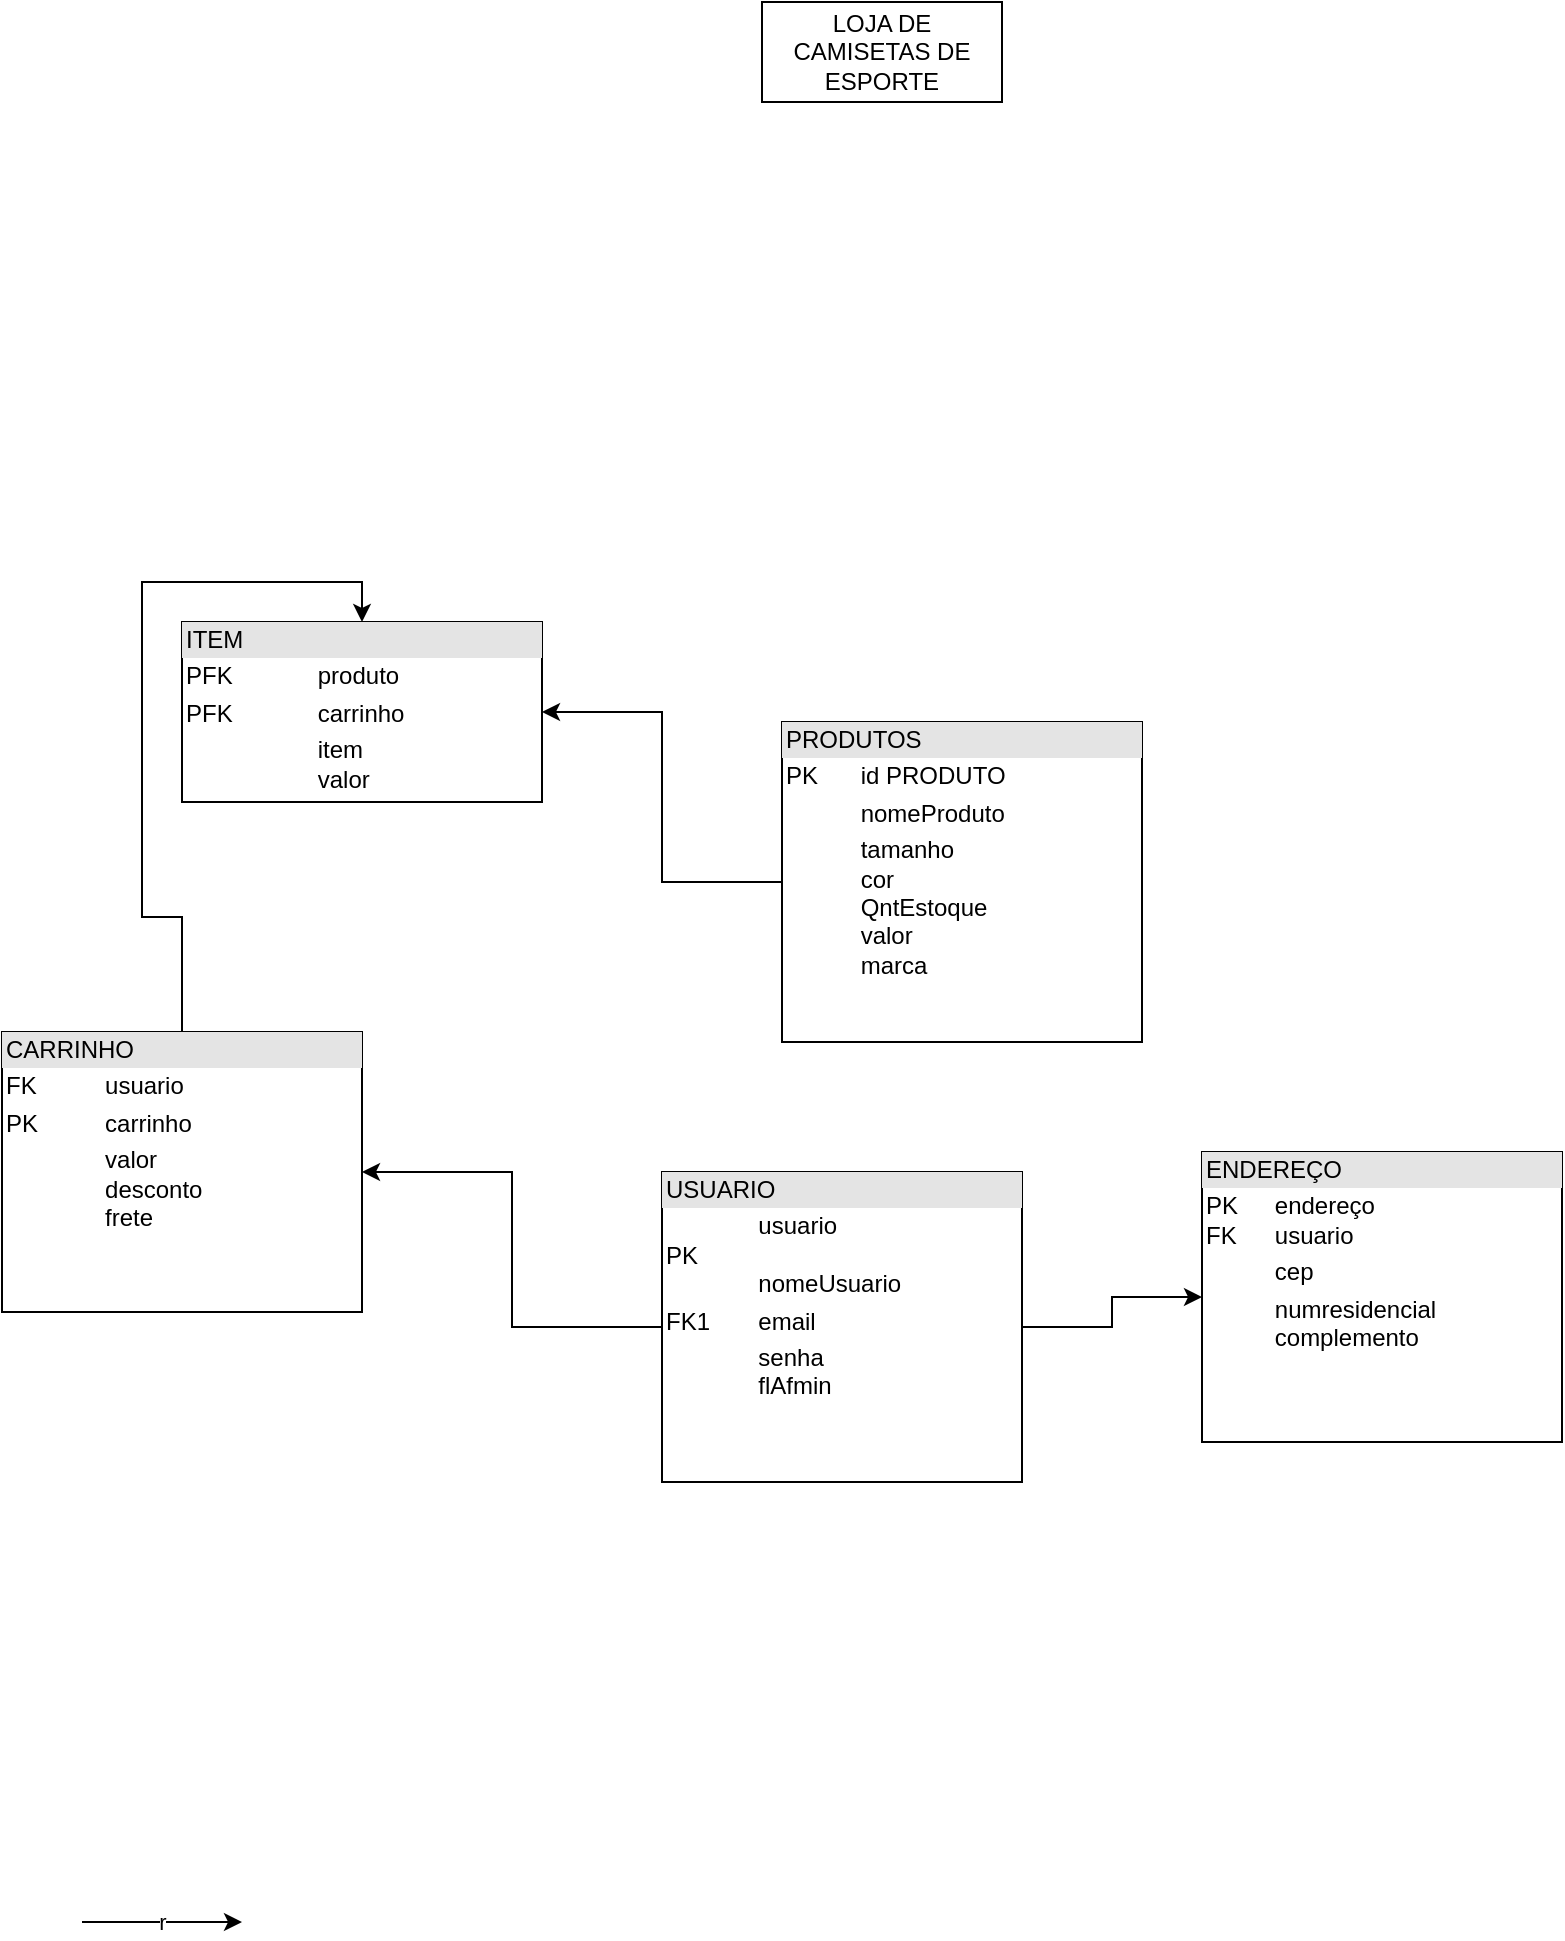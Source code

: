 <mxfile version="20.8.23" type="github">
  <diagram name="Página-1" id="QV9OyJ6WM-OUSLe9Kgma">
    <mxGraphModel dx="1886" dy="788" grid="1" gridSize="10" guides="1" tooltips="1" connect="1" arrows="1" fold="1" page="1" pageScale="1" pageWidth="827" pageHeight="1169" math="0" shadow="0">
      <root>
        <mxCell id="0" />
        <mxCell id="1" parent="0" />
        <mxCell id="BrylzMbHflq9uRsznijv-2" value="LOJA DE CAMISETAS DE ESPORTE" style="rounded=0;whiteSpace=wrap;html=1;" parent="1" vertex="1">
          <mxGeometry x="380" width="120" height="50" as="geometry" />
        </mxCell>
        <mxCell id="y2k0_KToHDkStj43ko6D-35" style="edgeStyle=orthogonalEdgeStyle;rounded=0;orthogonalLoop=1;jettySize=auto;html=1;entryX=1;entryY=0.5;entryDx=0;entryDy=0;" parent="1" source="y2k0_KToHDkStj43ko6D-22" target="y2k0_KToHDkStj43ko6D-32" edge="1">
          <mxGeometry relative="1" as="geometry" />
        </mxCell>
        <mxCell id="y2k0_KToHDkStj43ko6D-22" value="&lt;div style=&quot;box-sizing:border-box;width:100%;background:#e4e4e4;padding:2px;&quot;&gt;PRODUTOS&lt;/div&gt;&lt;table style=&quot;width:100%;font-size:1em;&quot; cellpadding=&quot;2&quot; cellspacing=&quot;0&quot;&gt;&lt;tbody&gt;&lt;tr&gt;&lt;td&gt;PK&lt;/td&gt;&lt;td&gt;id PRODUTO&lt;/td&gt;&lt;/tr&gt;&lt;tr&gt;&lt;td&gt;&lt;br&gt;&lt;/td&gt;&lt;td&gt;nomeProduto&lt;/td&gt;&lt;/tr&gt;&lt;tr&gt;&lt;td&gt;&lt;/td&gt;&lt;td&gt;tamanho&lt;br&gt;cor&lt;br&gt;QntEstoque&lt;br&gt;valor&lt;br&gt;marca&lt;br&gt;&lt;br&gt;&lt;/td&gt;&lt;/tr&gt;&lt;/tbody&gt;&lt;/table&gt;" style="verticalAlign=top;align=left;overflow=fill;html=1;" parent="1" vertex="1">
          <mxGeometry x="390" y="360" width="180" height="160" as="geometry" />
        </mxCell>
        <mxCell id="y2k0_KToHDkStj43ko6D-40" style="edgeStyle=orthogonalEdgeStyle;rounded=0;orthogonalLoop=1;jettySize=auto;html=1;entryX=0.5;entryY=0;entryDx=0;entryDy=0;" parent="1" source="y2k0_KToHDkStj43ko6D-24" target="y2k0_KToHDkStj43ko6D-32" edge="1">
          <mxGeometry relative="1" as="geometry">
            <mxPoint x="140" y="620" as="targetPoint" />
          </mxGeometry>
        </mxCell>
        <mxCell id="y2k0_KToHDkStj43ko6D-24" value="&lt;div style=&quot;box-sizing:border-box;width:100%;background:#e4e4e4;padding:2px;&quot;&gt;CARRINHO&lt;/div&gt;&lt;table style=&quot;width:100%;font-size:1em;&quot; cellpadding=&quot;2&quot; cellspacing=&quot;0&quot;&gt;&lt;tbody&gt;&lt;tr&gt;&lt;td&gt;FK&lt;/td&gt;&lt;td&gt;usuario&lt;/td&gt;&lt;/tr&gt;&lt;tr&gt;&lt;td&gt;PK&lt;/td&gt;&lt;td&gt;carrinho&lt;/td&gt;&lt;/tr&gt;&lt;tr&gt;&lt;td&gt;&lt;/td&gt;&lt;td&gt;valor&lt;br&gt;desconto&lt;br&gt;frete&lt;/td&gt;&lt;/tr&gt;&lt;/tbody&gt;&lt;/table&gt;" style="verticalAlign=top;align=left;overflow=fill;html=1;" parent="1" vertex="1">
          <mxGeometry y="515" width="180" height="140" as="geometry" />
        </mxCell>
        <mxCell id="y2k0_KToHDkStj43ko6D-27" value="&lt;div style=&quot;box-sizing:border-box;width:100%;background:#e4e4e4;padding:2px;&quot;&gt;ENDEREÇO&lt;/div&gt;&lt;table style=&quot;width:100%;font-size:1em;&quot; cellpadding=&quot;2&quot; cellspacing=&quot;0&quot;&gt;&lt;tbody&gt;&lt;tr&gt;&lt;td&gt;PK&lt;br&gt;FK&lt;/td&gt;&lt;td&gt;endereço&lt;br&gt;usuario&lt;/td&gt;&lt;/tr&gt;&lt;tr&gt;&lt;td&gt;&lt;br&gt;&lt;/td&gt;&lt;td&gt;cep&lt;/td&gt;&lt;/tr&gt;&lt;tr&gt;&lt;td&gt;&lt;/td&gt;&lt;td&gt;numresidencial&lt;br&gt;complemento&lt;br&gt;&lt;/td&gt;&lt;/tr&gt;&lt;/tbody&gt;&lt;/table&gt;" style="verticalAlign=top;align=left;overflow=fill;html=1;" parent="1" vertex="1">
          <mxGeometry x="600" y="575" width="180" height="145" as="geometry" />
        </mxCell>
        <mxCell id="y2k0_KToHDkStj43ko6D-36" style="edgeStyle=orthogonalEdgeStyle;rounded=0;orthogonalLoop=1;jettySize=auto;html=1;entryX=1;entryY=0.5;entryDx=0;entryDy=0;" parent="1" source="y2k0_KToHDkStj43ko6D-29" target="y2k0_KToHDkStj43ko6D-24" edge="1">
          <mxGeometry relative="1" as="geometry" />
        </mxCell>
        <mxCell id="y2k0_KToHDkStj43ko6D-37" style="edgeStyle=orthogonalEdgeStyle;rounded=0;orthogonalLoop=1;jettySize=auto;html=1;entryX=0;entryY=0.5;entryDx=0;entryDy=0;" parent="1" source="y2k0_KToHDkStj43ko6D-29" target="y2k0_KToHDkStj43ko6D-27" edge="1">
          <mxGeometry relative="1" as="geometry" />
        </mxCell>
        <mxCell id="y2k0_KToHDkStj43ko6D-29" value="&lt;div style=&quot;box-sizing:border-box;width:100%;background:#e4e4e4;padding:2px;&quot;&gt;USUARIO&lt;/div&gt;&lt;table style=&quot;width:100%;font-size:1em;&quot; cellpadding=&quot;2&quot; cellspacing=&quot;0&quot;&gt;&lt;tbody&gt;&lt;tr&gt;&lt;td&gt;PK&lt;/td&gt;&lt;td&gt;usuario&lt;br&gt;&lt;br&gt;nomeUsuario&lt;/td&gt;&lt;/tr&gt;&lt;tr&gt;&lt;td&gt;FK1&lt;/td&gt;&lt;td&gt;email&lt;/td&gt;&lt;/tr&gt;&lt;tr&gt;&lt;td&gt;&lt;/td&gt;&lt;td&gt;senha&lt;br&gt;flAfmin&lt;/td&gt;&lt;/tr&gt;&lt;/tbody&gt;&lt;/table&gt;" style="verticalAlign=top;align=left;overflow=fill;html=1;" parent="1" vertex="1">
          <mxGeometry x="330" y="585" width="180" height="155" as="geometry" />
        </mxCell>
        <mxCell id="y2k0_KToHDkStj43ko6D-32" value="&lt;div style=&quot;box-sizing:border-box;width:100%;background:#e4e4e4;padding:2px;&quot;&gt;ITEM&lt;/div&gt;&lt;table style=&quot;width:100%;font-size:1em;&quot; cellpadding=&quot;2&quot; cellspacing=&quot;0&quot;&gt;&lt;tbody&gt;&lt;tr&gt;&lt;td&gt;PFK&lt;/td&gt;&lt;td&gt;produto&lt;/td&gt;&lt;/tr&gt;&lt;tr&gt;&lt;td&gt;PFK&lt;/td&gt;&lt;td&gt;carrinho&lt;/td&gt;&lt;/tr&gt;&lt;tr&gt;&lt;td&gt;&lt;/td&gt;&lt;td&gt;item&lt;br&gt;valor&lt;/td&gt;&lt;/tr&gt;&lt;/tbody&gt;&lt;/table&gt;" style="verticalAlign=top;align=left;overflow=fill;html=1;" parent="1" vertex="1">
          <mxGeometry x="90" y="310" width="180" height="90" as="geometry" />
        </mxCell>
        <mxCell id="4iyZ1k8OJQ0HGDT-F3Ni-1" value="r" style="edgeStyle=none;orthogonalLoop=1;jettySize=auto;html=1;rounded=0;" edge="1" parent="1">
          <mxGeometry width="80" relative="1" as="geometry">
            <mxPoint x="40" y="960" as="sourcePoint" />
            <mxPoint x="120" y="960" as="targetPoint" />
            <Array as="points" />
          </mxGeometry>
        </mxCell>
      </root>
    </mxGraphModel>
  </diagram>
</mxfile>
